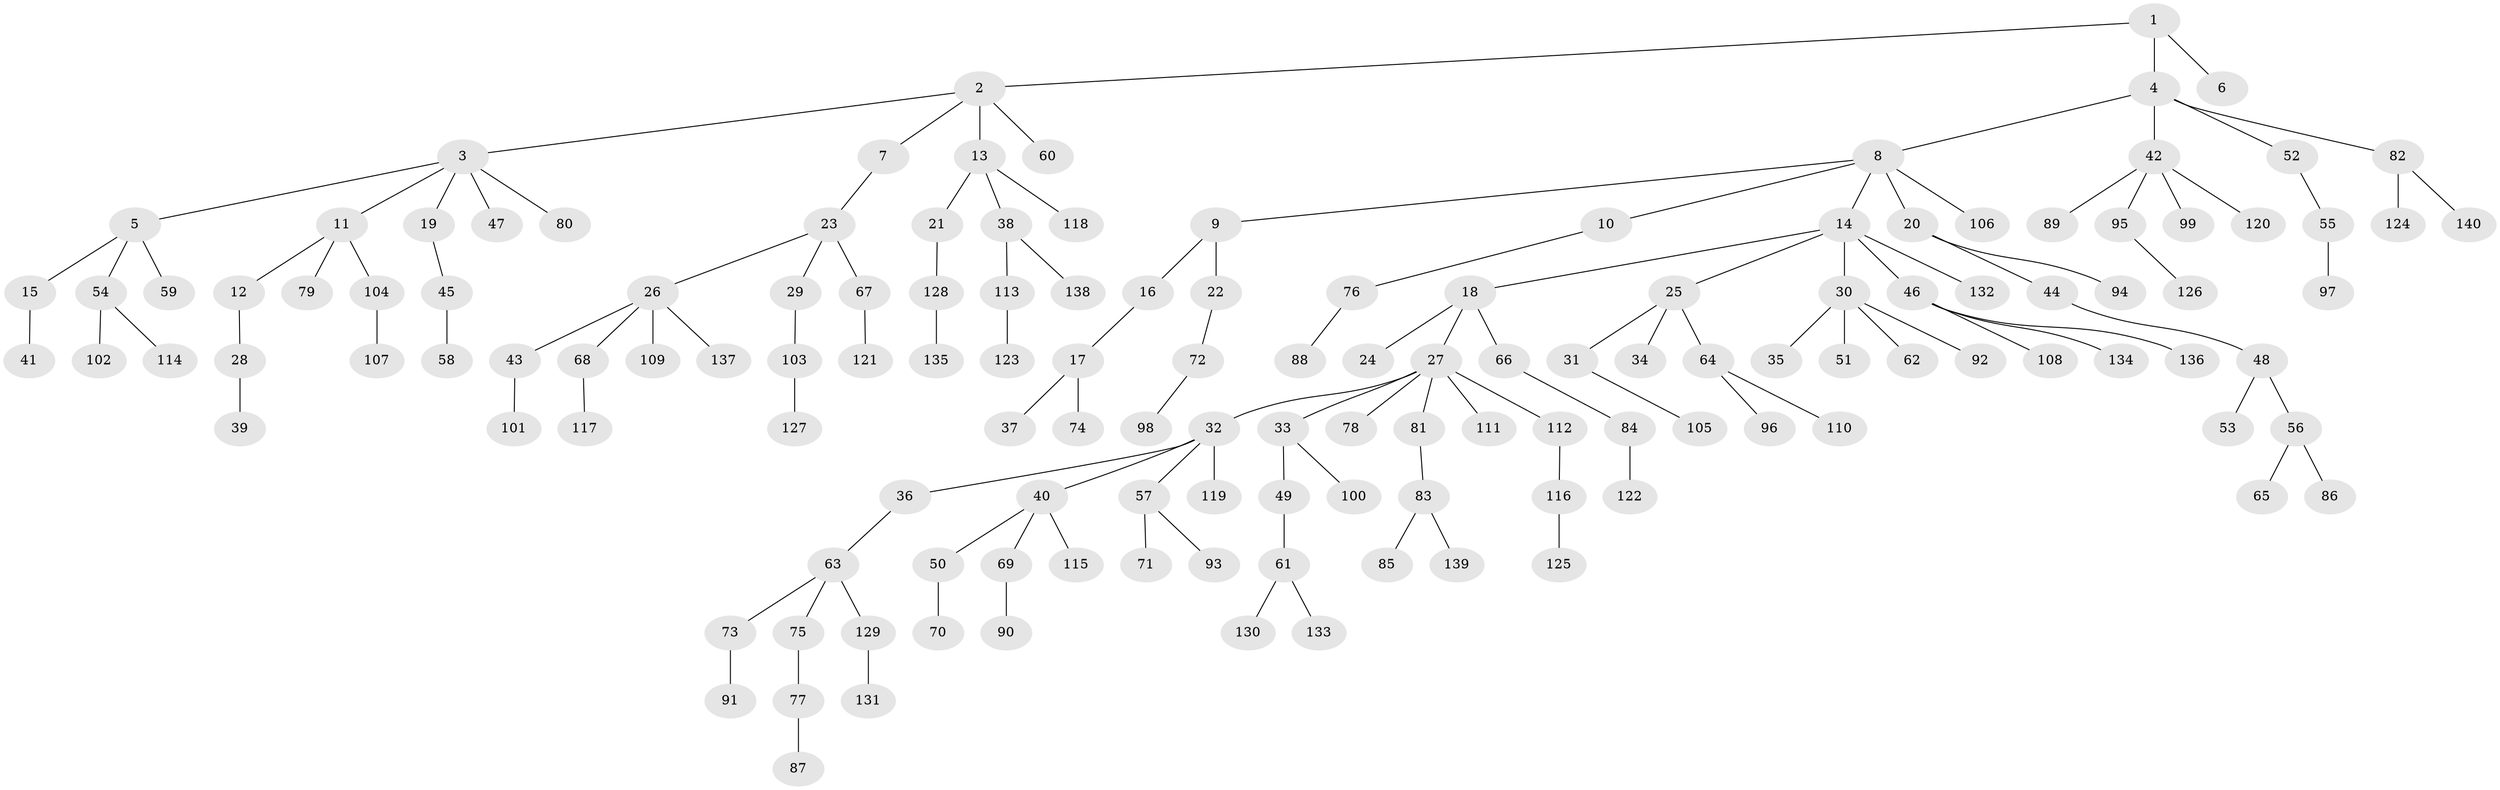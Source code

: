 // coarse degree distribution, {6: 0.02040816326530612, 8: 0.01020408163265306, 5: 0.02040816326530612, 1: 0.5408163265306123, 4: 0.07142857142857142, 7: 0.02040816326530612, 2: 0.24489795918367346, 3: 0.07142857142857142}
// Generated by graph-tools (version 1.1) at 2025/24/03/03/25 07:24:05]
// undirected, 140 vertices, 139 edges
graph export_dot {
graph [start="1"]
  node [color=gray90,style=filled];
  1;
  2;
  3;
  4;
  5;
  6;
  7;
  8;
  9;
  10;
  11;
  12;
  13;
  14;
  15;
  16;
  17;
  18;
  19;
  20;
  21;
  22;
  23;
  24;
  25;
  26;
  27;
  28;
  29;
  30;
  31;
  32;
  33;
  34;
  35;
  36;
  37;
  38;
  39;
  40;
  41;
  42;
  43;
  44;
  45;
  46;
  47;
  48;
  49;
  50;
  51;
  52;
  53;
  54;
  55;
  56;
  57;
  58;
  59;
  60;
  61;
  62;
  63;
  64;
  65;
  66;
  67;
  68;
  69;
  70;
  71;
  72;
  73;
  74;
  75;
  76;
  77;
  78;
  79;
  80;
  81;
  82;
  83;
  84;
  85;
  86;
  87;
  88;
  89;
  90;
  91;
  92;
  93;
  94;
  95;
  96;
  97;
  98;
  99;
  100;
  101;
  102;
  103;
  104;
  105;
  106;
  107;
  108;
  109;
  110;
  111;
  112;
  113;
  114;
  115;
  116;
  117;
  118;
  119;
  120;
  121;
  122;
  123;
  124;
  125;
  126;
  127;
  128;
  129;
  130;
  131;
  132;
  133;
  134;
  135;
  136;
  137;
  138;
  139;
  140;
  1 -- 2;
  1 -- 4;
  1 -- 6;
  2 -- 3;
  2 -- 7;
  2 -- 13;
  2 -- 60;
  3 -- 5;
  3 -- 11;
  3 -- 19;
  3 -- 47;
  3 -- 80;
  4 -- 8;
  4 -- 42;
  4 -- 52;
  4 -- 82;
  5 -- 15;
  5 -- 54;
  5 -- 59;
  7 -- 23;
  8 -- 9;
  8 -- 10;
  8 -- 14;
  8 -- 20;
  8 -- 106;
  9 -- 16;
  9 -- 22;
  10 -- 76;
  11 -- 12;
  11 -- 79;
  11 -- 104;
  12 -- 28;
  13 -- 21;
  13 -- 38;
  13 -- 118;
  14 -- 18;
  14 -- 25;
  14 -- 30;
  14 -- 46;
  14 -- 132;
  15 -- 41;
  16 -- 17;
  17 -- 37;
  17 -- 74;
  18 -- 24;
  18 -- 27;
  18 -- 66;
  19 -- 45;
  20 -- 44;
  20 -- 94;
  21 -- 128;
  22 -- 72;
  23 -- 26;
  23 -- 29;
  23 -- 67;
  25 -- 31;
  25 -- 34;
  25 -- 64;
  26 -- 43;
  26 -- 68;
  26 -- 109;
  26 -- 137;
  27 -- 32;
  27 -- 33;
  27 -- 78;
  27 -- 81;
  27 -- 111;
  27 -- 112;
  28 -- 39;
  29 -- 103;
  30 -- 35;
  30 -- 51;
  30 -- 62;
  30 -- 92;
  31 -- 105;
  32 -- 36;
  32 -- 40;
  32 -- 57;
  32 -- 119;
  33 -- 49;
  33 -- 100;
  36 -- 63;
  38 -- 113;
  38 -- 138;
  40 -- 50;
  40 -- 69;
  40 -- 115;
  42 -- 89;
  42 -- 95;
  42 -- 99;
  42 -- 120;
  43 -- 101;
  44 -- 48;
  45 -- 58;
  46 -- 108;
  46 -- 134;
  46 -- 136;
  48 -- 53;
  48 -- 56;
  49 -- 61;
  50 -- 70;
  52 -- 55;
  54 -- 102;
  54 -- 114;
  55 -- 97;
  56 -- 65;
  56 -- 86;
  57 -- 71;
  57 -- 93;
  61 -- 130;
  61 -- 133;
  63 -- 73;
  63 -- 75;
  63 -- 129;
  64 -- 96;
  64 -- 110;
  66 -- 84;
  67 -- 121;
  68 -- 117;
  69 -- 90;
  72 -- 98;
  73 -- 91;
  75 -- 77;
  76 -- 88;
  77 -- 87;
  81 -- 83;
  82 -- 124;
  82 -- 140;
  83 -- 85;
  83 -- 139;
  84 -- 122;
  95 -- 126;
  103 -- 127;
  104 -- 107;
  112 -- 116;
  113 -- 123;
  116 -- 125;
  128 -- 135;
  129 -- 131;
}
